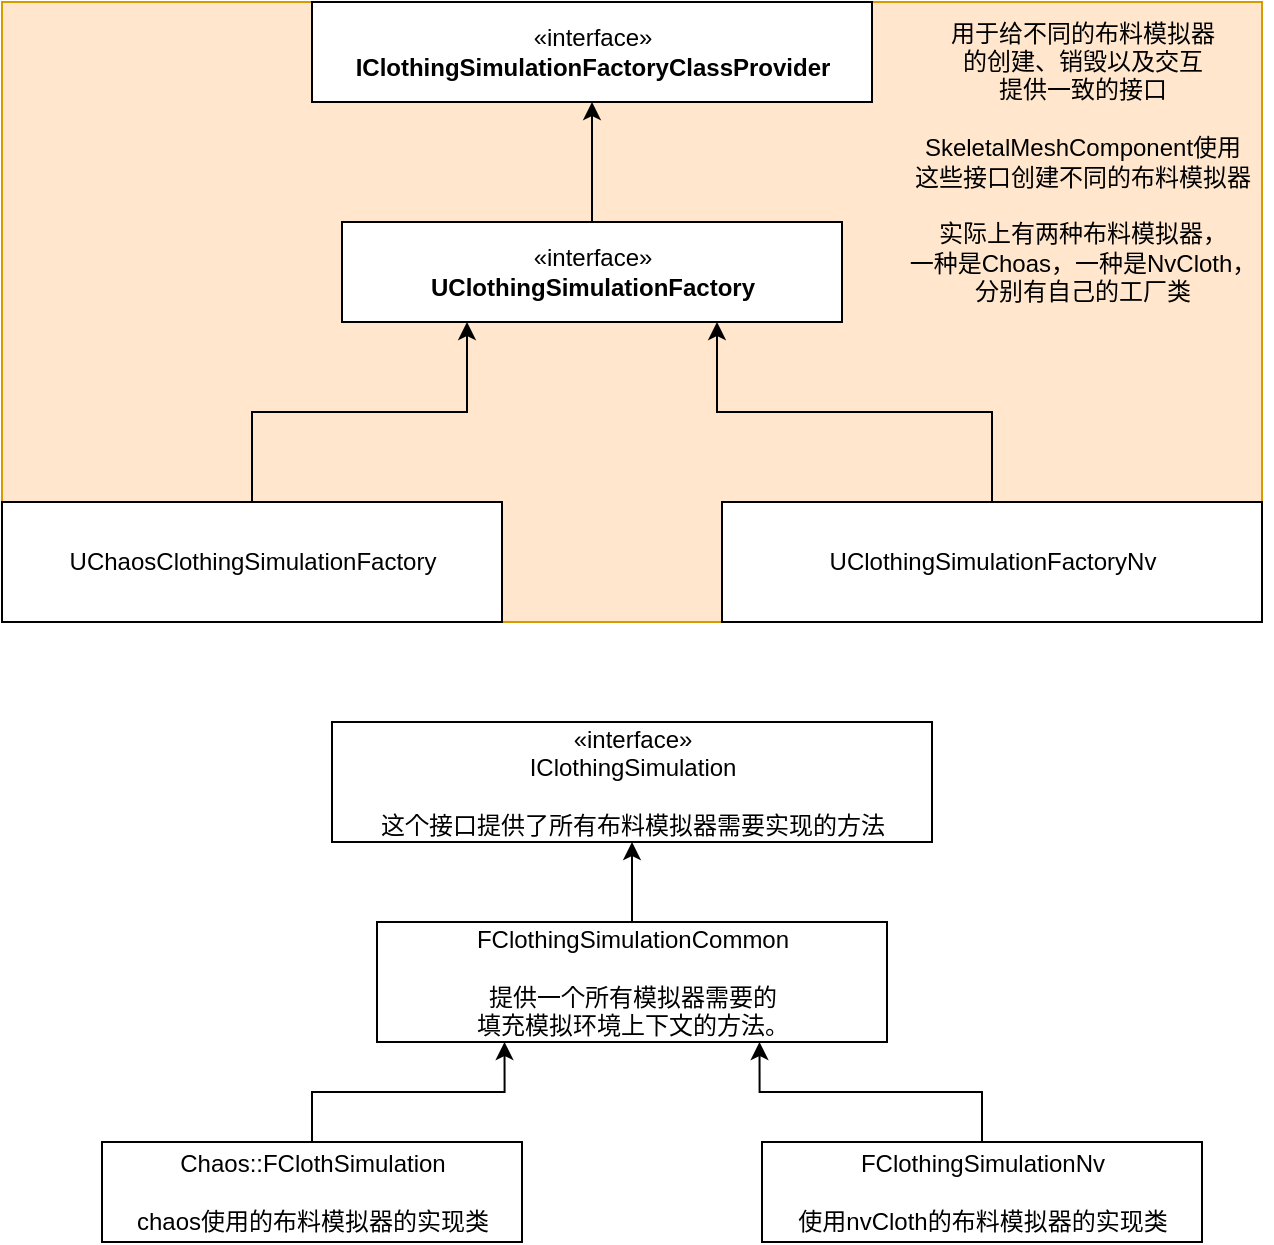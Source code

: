 <mxfile version="16.6.5" type="github">
  <diagram id="C5RBs43oDa-KdzZeNtuy" name="Page-1">
    <mxGraphModel dx="1248" dy="677" grid="1" gridSize="10" guides="1" tooltips="1" connect="1" arrows="1" fold="1" page="1" pageScale="1" pageWidth="827" pageHeight="1169" math="0" shadow="0">
      <root>
        <mxCell id="WIyWlLk6GJQsqaUBKTNV-0" />
        <mxCell id="WIyWlLk6GJQsqaUBKTNV-1" parent="WIyWlLk6GJQsqaUBKTNV-0" />
        <mxCell id="UFxITwJpjcm45uS_SykQ-14" value="" style="group;fillColor=#ffe6cc;strokeColor=#d79b00;" vertex="1" connectable="0" parent="WIyWlLk6GJQsqaUBKTNV-1">
          <mxGeometry x="40" y="50" width="630" height="310" as="geometry" />
        </mxCell>
        <mxCell id="UFxITwJpjcm45uS_SykQ-7" value="«interface»&lt;br&gt;&lt;b&gt;UClothingSimulationFactory&lt;/b&gt;" style="html=1;" vertex="1" parent="UFxITwJpjcm45uS_SykQ-14">
          <mxGeometry x="170" y="110" width="250" height="50" as="geometry" />
        </mxCell>
        <mxCell id="UFxITwJpjcm45uS_SykQ-8" value="«interface»&lt;br&gt;&lt;b&gt;IClothingSimulationFactoryClassProvider&lt;/b&gt;" style="html=1;" vertex="1" parent="UFxITwJpjcm45uS_SykQ-14">
          <mxGeometry x="155" width="280" height="50" as="geometry" />
        </mxCell>
        <mxCell id="UFxITwJpjcm45uS_SykQ-9" style="edgeStyle=orthogonalEdgeStyle;rounded=0;orthogonalLoop=1;jettySize=auto;html=1;exitX=0.5;exitY=0;exitDx=0;exitDy=0;entryX=0.5;entryY=1;entryDx=0;entryDy=0;" edge="1" parent="UFxITwJpjcm45uS_SykQ-14" source="UFxITwJpjcm45uS_SykQ-7" target="UFxITwJpjcm45uS_SykQ-8">
          <mxGeometry relative="1" as="geometry" />
        </mxCell>
        <mxCell id="UFxITwJpjcm45uS_SykQ-11" style="edgeStyle=orthogonalEdgeStyle;rounded=0;orthogonalLoop=1;jettySize=auto;html=1;exitX=0.5;exitY=0;exitDx=0;exitDy=0;entryX=0.25;entryY=1;entryDx=0;entryDy=0;" edge="1" parent="UFxITwJpjcm45uS_SykQ-14" source="UFxITwJpjcm45uS_SykQ-10" target="UFxITwJpjcm45uS_SykQ-7">
          <mxGeometry relative="1" as="geometry" />
        </mxCell>
        <mxCell id="UFxITwJpjcm45uS_SykQ-10" value="UChaosClothingSimulationFactory" style="html=1;" vertex="1" parent="UFxITwJpjcm45uS_SykQ-14">
          <mxGeometry y="250" width="250" height="60" as="geometry" />
        </mxCell>
        <mxCell id="UFxITwJpjcm45uS_SykQ-13" style="edgeStyle=orthogonalEdgeStyle;rounded=0;orthogonalLoop=1;jettySize=auto;html=1;entryX=0.75;entryY=1;entryDx=0;entryDy=0;" edge="1" parent="UFxITwJpjcm45uS_SykQ-14" source="UFxITwJpjcm45uS_SykQ-12" target="UFxITwJpjcm45uS_SykQ-7">
          <mxGeometry relative="1" as="geometry" />
        </mxCell>
        <mxCell id="UFxITwJpjcm45uS_SykQ-12" value="UClothingSimulationFactoryNv" style="html=1;" vertex="1" parent="UFxITwJpjcm45uS_SykQ-14">
          <mxGeometry x="360" y="250" width="270" height="60" as="geometry" />
        </mxCell>
        <mxCell id="UFxITwJpjcm45uS_SykQ-15" value="用于给不同的布料模拟器&lt;br&gt;的创建、销毁以及交互&lt;br&gt;提供一致的接口&lt;br&gt;&lt;br&gt;SkeletalMeshComponent使用&lt;br&gt;这些接口创建不同的布料模拟器&lt;br&gt;&lt;br&gt;实际上有两种布料模拟器，&lt;br&gt;一种是Choas，一种是NvCloth，&lt;br&gt;分别有自己的工厂类" style="text;html=1;align=center;verticalAlign=middle;resizable=0;points=[];autosize=1;strokeColor=none;fillColor=none;" vertex="1" parent="WIyWlLk6GJQsqaUBKTNV-1">
          <mxGeometry x="485" y="55" width="190" height="150" as="geometry" />
        </mxCell>
        <mxCell id="UFxITwJpjcm45uS_SykQ-21" style="edgeStyle=orthogonalEdgeStyle;rounded=0;orthogonalLoop=1;jettySize=auto;html=1;entryX=0.5;entryY=1;entryDx=0;entryDy=0;" edge="1" parent="WIyWlLk6GJQsqaUBKTNV-1" source="UFxITwJpjcm45uS_SykQ-20" target="UFxITwJpjcm45uS_SykQ-16">
          <mxGeometry relative="1" as="geometry" />
        </mxCell>
        <mxCell id="UFxITwJpjcm45uS_SykQ-20" value="FClothingSimulationCommon&lt;br&gt;&lt;br&gt;提供一个所有模拟器需要的&lt;br&gt;填充模拟环境上下文的方法。&lt;br&gt;" style="html=1;" vertex="1" parent="WIyWlLk6GJQsqaUBKTNV-1">
          <mxGeometry x="227.5" y="510" width="255" height="60" as="geometry" />
        </mxCell>
        <mxCell id="UFxITwJpjcm45uS_SykQ-16" value="«interface»&lt;br&gt;IClothingSimulation&lt;br&gt;&lt;br&gt;这个接口提供了所有布料模拟器需要实现的方法" style="html=1;" vertex="1" parent="WIyWlLk6GJQsqaUBKTNV-1">
          <mxGeometry x="205" y="410" width="300" height="60" as="geometry" />
        </mxCell>
        <mxCell id="UFxITwJpjcm45uS_SykQ-24" style="edgeStyle=orthogonalEdgeStyle;rounded=0;orthogonalLoop=1;jettySize=auto;html=1;entryX=0.25;entryY=1;entryDx=0;entryDy=0;" edge="1" parent="WIyWlLk6GJQsqaUBKTNV-1" source="UFxITwJpjcm45uS_SykQ-22" target="UFxITwJpjcm45uS_SykQ-20">
          <mxGeometry relative="1" as="geometry" />
        </mxCell>
        <mxCell id="UFxITwJpjcm45uS_SykQ-22" value="Chaos::FClothSimulation&lt;br&gt;&lt;br&gt;chaos使用的布料模拟器的实现类" style="html=1;" vertex="1" parent="WIyWlLk6GJQsqaUBKTNV-1">
          <mxGeometry x="90" y="620" width="210" height="50" as="geometry" />
        </mxCell>
        <mxCell id="UFxITwJpjcm45uS_SykQ-25" style="edgeStyle=orthogonalEdgeStyle;rounded=0;orthogonalLoop=1;jettySize=auto;html=1;entryX=0.75;entryY=1;entryDx=0;entryDy=0;" edge="1" parent="WIyWlLk6GJQsqaUBKTNV-1" source="UFxITwJpjcm45uS_SykQ-23" target="UFxITwJpjcm45uS_SykQ-20">
          <mxGeometry relative="1" as="geometry" />
        </mxCell>
        <mxCell id="UFxITwJpjcm45uS_SykQ-23" value="FClothingSimulationNv&lt;br&gt;&lt;br&gt;使用nvCloth的布料模拟器的实现类" style="html=1;" vertex="1" parent="WIyWlLk6GJQsqaUBKTNV-1">
          <mxGeometry x="420" y="620" width="220" height="50" as="geometry" />
        </mxCell>
      </root>
    </mxGraphModel>
  </diagram>
</mxfile>
